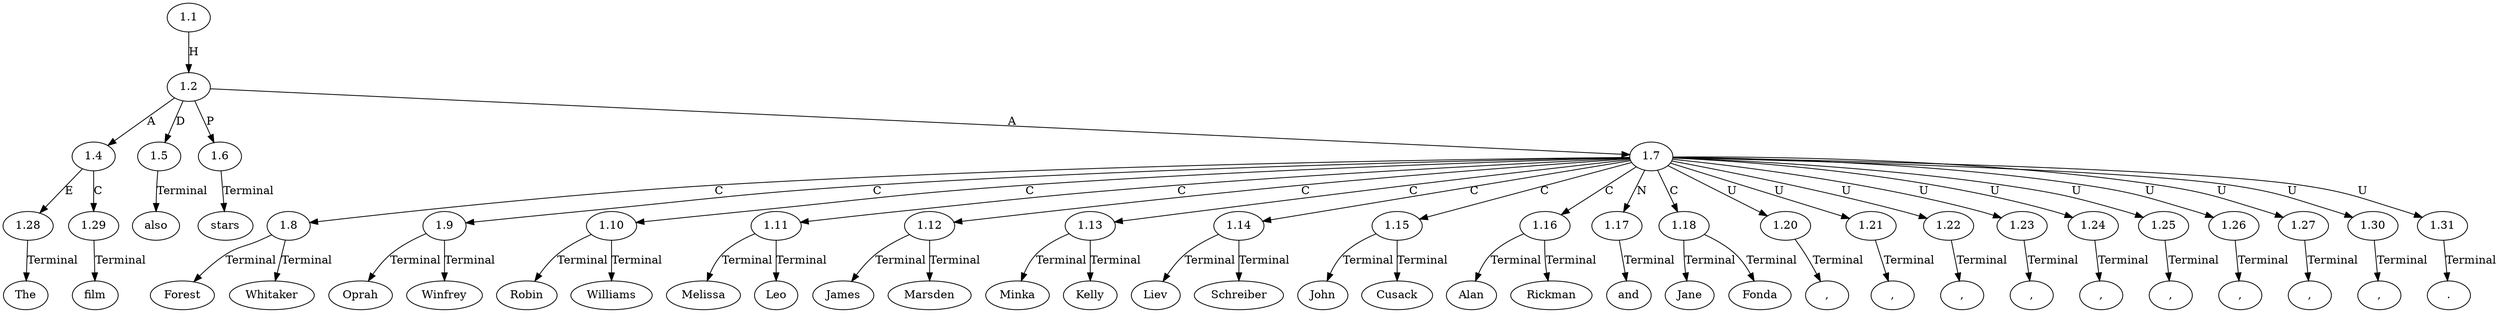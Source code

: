 // Graph
digraph {
	0.1 [label=The ordering=out]
	0.10 [label="," ordering=out]
	0.11 [label=Robin ordering=out]
	0.12 [label=Williams ordering=out]
	0.13 [label="," ordering=out]
	0.14 [label=Melissa ordering=out]
	0.15 [label=Leo ordering=out]
	0.16 [label="," ordering=out]
	0.17 [label=James ordering=out]
	0.18 [label=Marsden ordering=out]
	0.19 [label="," ordering=out]
	0.2 [label=film ordering=out]
	0.20 [label=Minka ordering=out]
	0.21 [label=Kelly ordering=out]
	0.22 [label="," ordering=out]
	0.23 [label=Liev ordering=out]
	0.24 [label=Schreiber ordering=out]
	0.25 [label="," ordering=out]
	0.26 [label=John ordering=out]
	0.27 [label=Cusack ordering=out]
	0.28 [label="," ordering=out]
	0.29 [label=Alan ordering=out]
	0.3 [label=also ordering=out]
	0.30 [label=Rickman ordering=out]
	0.31 [label="," ordering=out]
	0.32 [label=and ordering=out]
	0.33 [label=Jane ordering=out]
	0.34 [label=Fonda ordering=out]
	0.35 [label="." ordering=out]
	0.4 [label=stars ordering=out]
	0.5 [label=Forest ordering=out]
	0.6 [label=Whitaker ordering=out]
	0.7 [label="," ordering=out]
	0.8 [label=Oprah ordering=out]
	0.9 [label=Winfrey ordering=out]
	1.1 [label=1.1 ordering=out]
	1.2 [label=1.2 ordering=out]
	1.4 [label=1.4 ordering=out]
	1.5 [label=1.5 ordering=out]
	1.6 [label=1.6 ordering=out]
	1.7 [label=1.7 ordering=out]
	1.8 [label=1.8 ordering=out]
	1.9 [label=1.9 ordering=out]
	1.10 [label=1.10 ordering=out]
	1.11 [label=1.11 ordering=out]
	1.12 [label=1.12 ordering=out]
	1.13 [label=1.13 ordering=out]
	1.14 [label=1.14 ordering=out]
	1.15 [label=1.15 ordering=out]
	1.16 [label=1.16 ordering=out]
	1.17 [label=1.17 ordering=out]
	1.18 [label=1.18 ordering=out]
	1.20 [label=1.20 ordering=out]
	1.21 [label=1.21 ordering=out]
	1.22 [label=1.22 ordering=out]
	1.23 [label=1.23 ordering=out]
	1.24 [label=1.24 ordering=out]
	1.25 [label=1.25 ordering=out]
	1.26 [label=1.26 ordering=out]
	1.27 [label=1.27 ordering=out]
	1.28 [label=1.28 ordering=out]
	1.29 [label=1.29 ordering=out]
	1.30 [label=1.30 ordering=out]
	1.31 [label=1.31 ordering=out]
	1.1 -> 1.2 [label=H ordering=out]
	1.2 -> 1.4 [label=A ordering=out]
	1.2 -> 1.5 [label=D ordering=out]
	1.2 -> 1.6 [label=P ordering=out]
	1.2 -> 1.7 [label=A ordering=out]
	1.4 -> 1.28 [label=E ordering=out]
	1.4 -> 1.29 [label=C ordering=out]
	1.5 -> 0.3 [label=Terminal ordering=out]
	1.6 -> 0.4 [label=Terminal ordering=out]
	1.7 -> 1.8 [label=C ordering=out]
	1.7 -> 1.9 [label=C ordering=out]
	1.7 -> 1.10 [label=C ordering=out]
	1.7 -> 1.11 [label=C ordering=out]
	1.7 -> 1.12 [label=C ordering=out]
	1.7 -> 1.13 [label=C ordering=out]
	1.7 -> 1.14 [label=C ordering=out]
	1.7 -> 1.15 [label=C ordering=out]
	1.7 -> 1.16 [label=C ordering=out]
	1.7 -> 1.17 [label=N ordering=out]
	1.7 -> 1.18 [label=C ordering=out]
	1.7 -> 1.20 [label=U ordering=out]
	1.7 -> 1.21 [label=U ordering=out]
	1.7 -> 1.22 [label=U ordering=out]
	1.7 -> 1.23 [label=U ordering=out]
	1.7 -> 1.24 [label=U ordering=out]
	1.7 -> 1.25 [label=U ordering=out]
	1.7 -> 1.26 [label=U ordering=out]
	1.7 -> 1.27 [label=U ordering=out]
	1.7 -> 1.30 [label=U ordering=out]
	1.7 -> 1.31 [label=U ordering=out]
	1.8 -> 0.5 [label=Terminal ordering=out]
	1.8 -> 0.6 [label=Terminal ordering=out]
	1.9 -> 0.8 [label=Terminal ordering=out]
	1.9 -> 0.9 [label=Terminal ordering=out]
	1.10 -> 0.11 [label=Terminal ordering=out]
	1.10 -> 0.12 [label=Terminal ordering=out]
	1.11 -> 0.14 [label=Terminal ordering=out]
	1.11 -> 0.15 [label=Terminal ordering=out]
	1.12 -> 0.17 [label=Terminal ordering=out]
	1.12 -> 0.18 [label=Terminal ordering=out]
	1.13 -> 0.20 [label=Terminal ordering=out]
	1.13 -> 0.21 [label=Terminal ordering=out]
	1.14 -> 0.23 [label=Terminal ordering=out]
	1.14 -> 0.24 [label=Terminal ordering=out]
	1.15 -> 0.26 [label=Terminal ordering=out]
	1.15 -> 0.27 [label=Terminal ordering=out]
	1.16 -> 0.29 [label=Terminal ordering=out]
	1.16 -> 0.30 [label=Terminal ordering=out]
	1.17 -> 0.32 [label=Terminal ordering=out]
	1.18 -> 0.33 [label=Terminal ordering=out]
	1.18 -> 0.34 [label=Terminal ordering=out]
	1.20 -> 0.7 [label=Terminal ordering=out]
	1.21 -> 0.10 [label=Terminal ordering=out]
	1.22 -> 0.13 [label=Terminal ordering=out]
	1.23 -> 0.16 [label=Terminal ordering=out]
	1.24 -> 0.19 [label=Terminal ordering=out]
	1.25 -> 0.22 [label=Terminal ordering=out]
	1.26 -> 0.25 [label=Terminal ordering=out]
	1.27 -> 0.28 [label=Terminal ordering=out]
	1.28 -> 0.1 [label=Terminal ordering=out]
	1.29 -> 0.2 [label=Terminal ordering=out]
	1.30 -> 0.31 [label=Terminal ordering=out]
	1.31 -> 0.35 [label=Terminal ordering=out]
}

